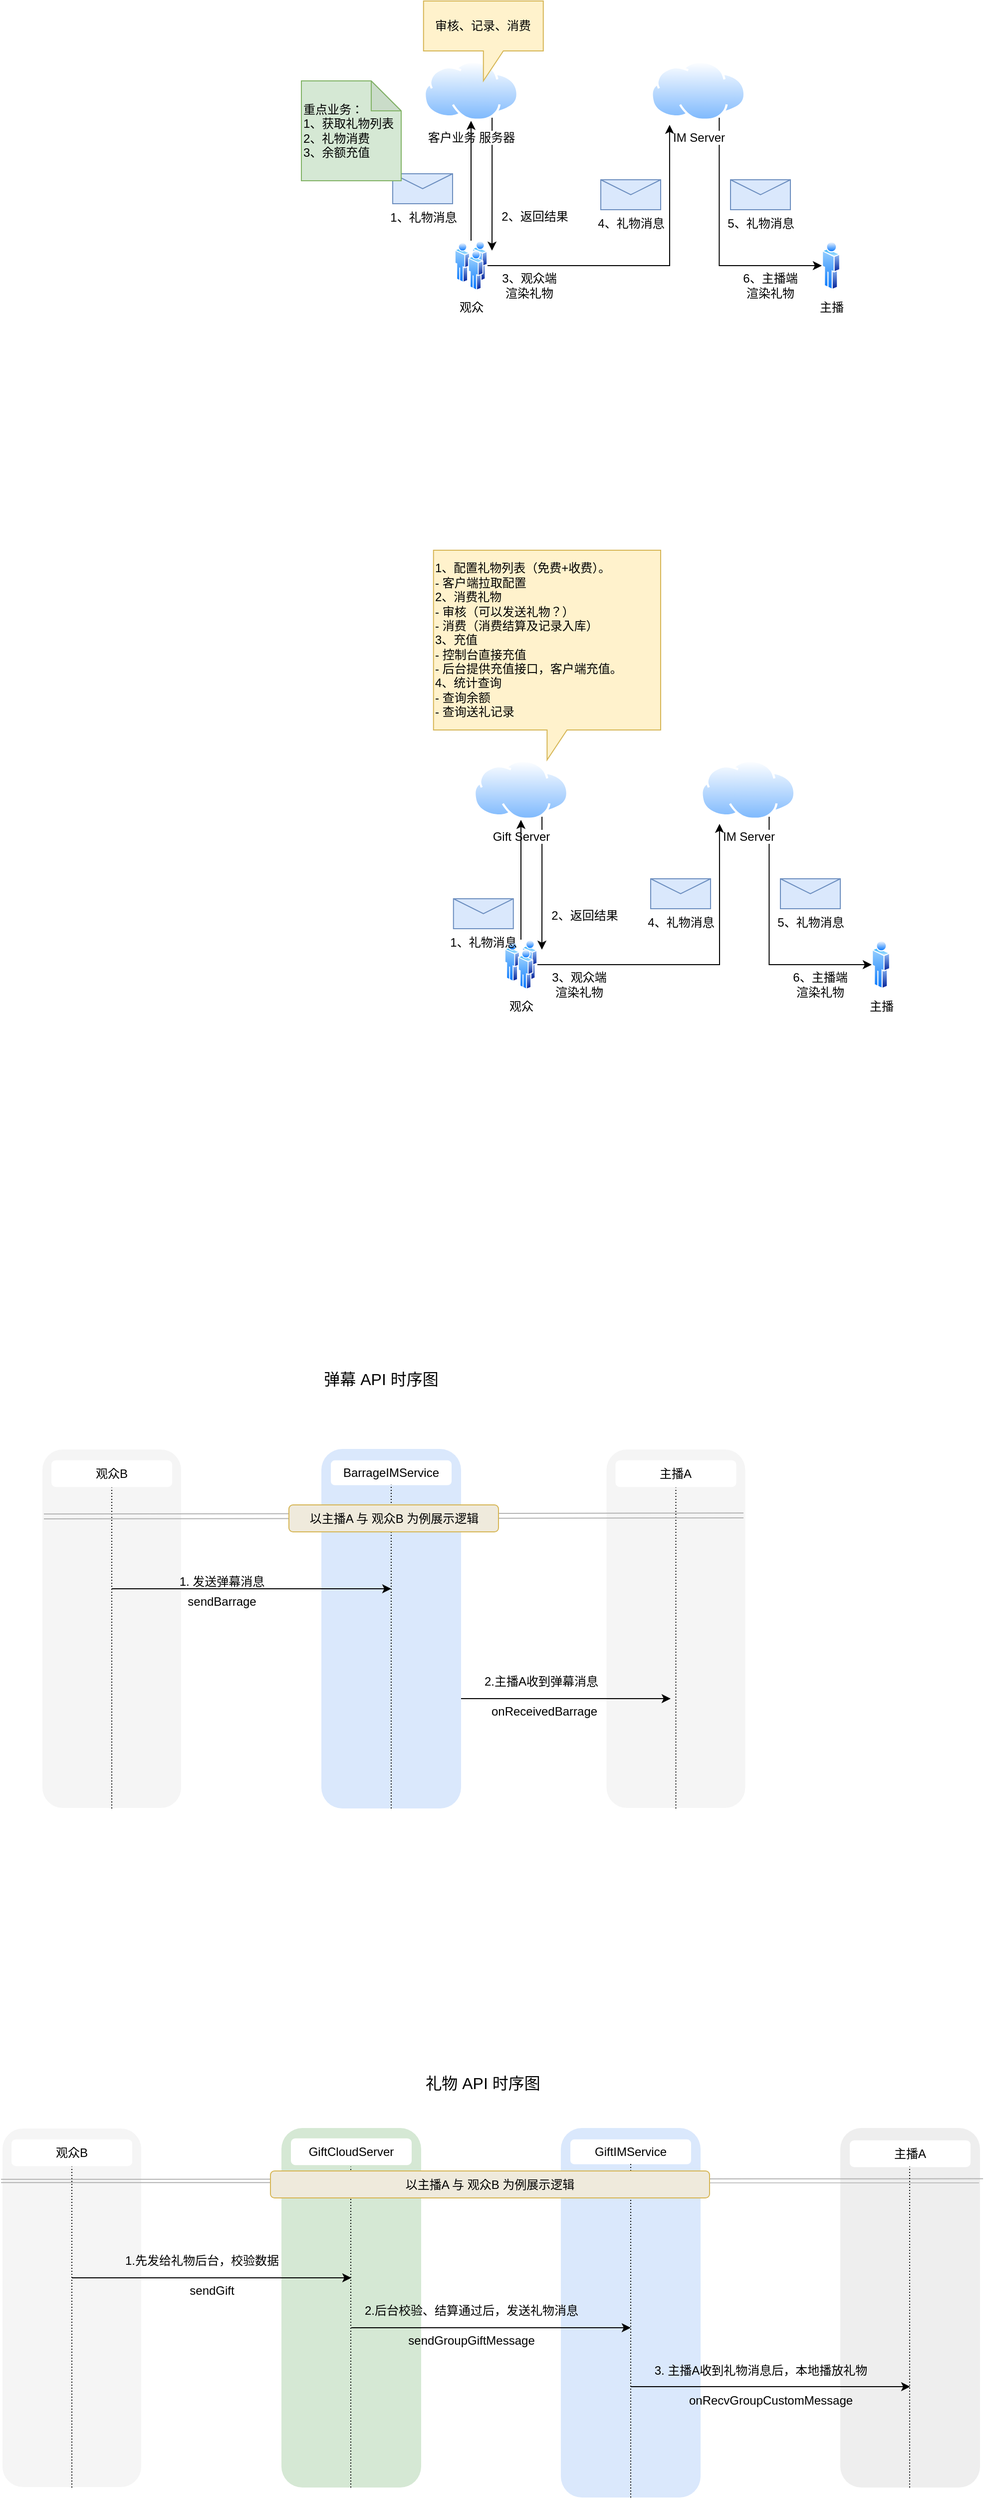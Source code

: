 <mxfile version="24.7.16">
  <diagram name="第 1 页" id="jcVEZMa674RAuCqElUsa">
    <mxGraphModel dx="2303" dy="1035" grid="1" gridSize="10" guides="1" tooltips="1" connect="1" arrows="1" fold="1" page="1" pageScale="1" pageWidth="827" pageHeight="1169" math="0" shadow="0">
      <root>
        <mxCell id="0" />
        <mxCell id="1" parent="0" />
        <mxCell id="g0dAhYQNbu406ivaat-B-29" style="edgeStyle=orthogonalEdgeStyle;rounded=0;orthogonalLoop=1;jettySize=auto;html=1;exitX=0.75;exitY=1;exitDx=0;exitDy=0;entryX=0;entryY=0.5;entryDx=0;entryDy=0;" parent="1" source="g0dAhYQNbu406ivaat-B-1" target="g0dAhYQNbu406ivaat-B-4" edge="1">
          <mxGeometry relative="1" as="geometry">
            <Array as="points">
              <mxPoint x="518" y="535" />
            </Array>
          </mxGeometry>
        </mxCell>
        <mxCell id="g0dAhYQNbu406ivaat-B-1" value="IM Server" style="image;aspect=fixed;perimeter=ellipsePerimeter;html=1;align=center;shadow=0;dashed=0;spacingTop=3;image=img/lib/active_directory/internet_cloud.svg;" parent="1" vertex="1">
          <mxGeometry x="450" y="330" width="95.24" height="60" as="geometry" />
        </mxCell>
        <mxCell id="g0dAhYQNbu406ivaat-B-26" style="edgeStyle=orthogonalEdgeStyle;rounded=0;orthogonalLoop=1;jettySize=auto;html=1;exitX=0.75;exitY=1;exitDx=0;exitDy=0;" parent="1" source="g0dAhYQNbu406ivaat-B-2" edge="1">
          <mxGeometry relative="1" as="geometry">
            <mxPoint x="291" y="520" as="targetPoint" />
          </mxGeometry>
        </mxCell>
        <mxCell id="g0dAhYQNbu406ivaat-B-2" value="客户业务 服务器" style="image;aspect=fixed;perimeter=ellipsePerimeter;html=1;align=center;shadow=0;dashed=0;spacingTop=3;image=img/lib/active_directory/internet_cloud.svg;" parent="1" vertex="1">
          <mxGeometry x="222.38" y="330" width="95.24" height="60" as="geometry" />
        </mxCell>
        <mxCell id="g0dAhYQNbu406ivaat-B-24" value="" style="edgeStyle=orthogonalEdgeStyle;rounded=0;orthogonalLoop=1;jettySize=auto;html=1;" parent="1" source="g0dAhYQNbu406ivaat-B-3" target="g0dAhYQNbu406ivaat-B-2" edge="1">
          <mxGeometry relative="1" as="geometry" />
        </mxCell>
        <mxCell id="g0dAhYQNbu406ivaat-B-3" value="观众" style="image;aspect=fixed;perimeter=ellipsePerimeter;html=1;align=center;shadow=0;dashed=0;spacingTop=3;image=img/lib/active_directory/users.svg;" parent="1" vertex="1">
          <mxGeometry x="253.5" y="510" width="33" height="50" as="geometry" />
        </mxCell>
        <mxCell id="g0dAhYQNbu406ivaat-B-4" value="主播" style="image;aspect=fixed;perimeter=ellipsePerimeter;html=1;align=center;shadow=0;dashed=0;spacingTop=3;image=img/lib/active_directory/user.svg;" parent="1" vertex="1">
          <mxGeometry x="621.5" y="510" width="18.5" height="50" as="geometry" />
        </mxCell>
        <mxCell id="g0dAhYQNbu406ivaat-B-13" value="审核、记录、消费" style="shape=callout;whiteSpace=wrap;html=1;perimeter=calloutPerimeter;fillColor=#fff2cc;strokeColor=#d6b656;" parent="1" vertex="1">
          <mxGeometry x="222.38" y="270" width="120" height="80" as="geometry" />
        </mxCell>
        <mxCell id="g0dAhYQNbu406ivaat-B-14" value="4、礼物消息" style="shape=message;html=1;html=1;outlineConnect=0;labelPosition=center;verticalLabelPosition=bottom;align=center;verticalAlign=top;fillColor=#dae8fc;strokeColor=#6c8ebf;" parent="1" vertex="1">
          <mxGeometry x="400" y="449" width="60" height="30" as="geometry" />
        </mxCell>
        <mxCell id="g0dAhYQNbu406ivaat-B-16" value="1、礼物消息" style="shape=message;html=1;html=1;outlineConnect=0;labelPosition=center;verticalLabelPosition=bottom;align=center;verticalAlign=top;fillColor=#dae8fc;strokeColor=#6c8ebf;" parent="1" vertex="1">
          <mxGeometry x="191.5" y="443" width="60" height="30" as="geometry" />
        </mxCell>
        <mxCell id="g0dAhYQNbu406ivaat-B-20" value="2、返回结果" style="text;html=1;align=center;verticalAlign=middle;whiteSpace=wrap;rounded=0;" parent="1" vertex="1">
          <mxGeometry x="297" y="471" width="73.5" height="30" as="geometry" />
        </mxCell>
        <mxCell id="g0dAhYQNbu406ivaat-B-21" value="5、礼物消息" style="shape=message;html=1;html=1;outlineConnect=0;labelPosition=center;verticalLabelPosition=bottom;align=center;verticalAlign=top;fillColor=#dae8fc;strokeColor=#6c8ebf;" parent="1" vertex="1">
          <mxGeometry x="530" y="449" width="60" height="30" as="geometry" />
        </mxCell>
        <mxCell id="g0dAhYQNbu406ivaat-B-27" style="edgeStyle=orthogonalEdgeStyle;rounded=0;orthogonalLoop=1;jettySize=auto;html=1;exitX=1;exitY=0.5;exitDx=0;exitDy=0;entryX=0.199;entryY=1.067;entryDx=0;entryDy=0;entryPerimeter=0;" parent="1" source="g0dAhYQNbu406ivaat-B-3" target="g0dAhYQNbu406ivaat-B-1" edge="1">
          <mxGeometry relative="1" as="geometry" />
        </mxCell>
        <mxCell id="g0dAhYQNbu406ivaat-B-37" value="6、主播端渲染礼物" style="text;html=1;align=center;verticalAlign=middle;whiteSpace=wrap;rounded=0;" parent="1" vertex="1">
          <mxGeometry x="540" y="540" width="60" height="30" as="geometry" />
        </mxCell>
        <mxCell id="g0dAhYQNbu406ivaat-B-38" value="3、观众端渲染礼物" style="text;html=1;align=center;verticalAlign=middle;whiteSpace=wrap;rounded=0;" parent="1" vertex="1">
          <mxGeometry x="297" y="540" width="63" height="30" as="geometry" />
        </mxCell>
        <mxCell id="g0dAhYQNbu406ivaat-B-39" value="&lt;div&gt;重点业务：&lt;/div&gt;1、获取礼物列表&lt;div&gt;2、礼物消费&lt;/div&gt;&lt;div&gt;3、余额充值&lt;/div&gt;" style="shape=note;whiteSpace=wrap;html=1;backgroundOutline=1;darkOpacity=0.05;align=left;fillColor=#d5e8d4;strokeColor=#82b366;" parent="1" vertex="1">
          <mxGeometry x="100" y="350" width="100" height="100" as="geometry" />
        </mxCell>
        <mxCell id="nutGatzAmaSmmzDg8kPc-3" style="edgeStyle=orthogonalEdgeStyle;rounded=0;orthogonalLoop=1;jettySize=auto;html=1;exitX=0.75;exitY=1;exitDx=0;exitDy=0;entryX=0;entryY=0.5;entryDx=0;entryDy=0;" parent="1" source="nutGatzAmaSmmzDg8kPc-4" target="nutGatzAmaSmmzDg8kPc-9" edge="1">
          <mxGeometry relative="1" as="geometry">
            <Array as="points">
              <mxPoint x="568" y="1235" />
            </Array>
          </mxGeometry>
        </mxCell>
        <mxCell id="nutGatzAmaSmmzDg8kPc-4" value="IM Server" style="image;aspect=fixed;perimeter=ellipsePerimeter;html=1;align=center;shadow=0;dashed=0;spacingTop=3;image=img/lib/active_directory/internet_cloud.svg;" parent="1" vertex="1">
          <mxGeometry x="500" y="1030" width="95.24" height="60" as="geometry" />
        </mxCell>
        <mxCell id="nutGatzAmaSmmzDg8kPc-5" style="edgeStyle=orthogonalEdgeStyle;rounded=0;orthogonalLoop=1;jettySize=auto;html=1;exitX=0.75;exitY=1;exitDx=0;exitDy=0;" parent="1" source="nutGatzAmaSmmzDg8kPc-6" edge="1">
          <mxGeometry relative="1" as="geometry">
            <mxPoint x="341" y="1220" as="targetPoint" />
          </mxGeometry>
        </mxCell>
        <mxCell id="nutGatzAmaSmmzDg8kPc-6" value="Gift Server" style="image;aspect=fixed;perimeter=ellipsePerimeter;html=1;align=center;shadow=0;dashed=0;spacingTop=3;image=img/lib/active_directory/internet_cloud.svg;" parent="1" vertex="1">
          <mxGeometry x="272.38" y="1030" width="95.24" height="60" as="geometry" />
        </mxCell>
        <mxCell id="nutGatzAmaSmmzDg8kPc-7" value="" style="edgeStyle=orthogonalEdgeStyle;rounded=0;orthogonalLoop=1;jettySize=auto;html=1;" parent="1" source="nutGatzAmaSmmzDg8kPc-8" target="nutGatzAmaSmmzDg8kPc-6" edge="1">
          <mxGeometry relative="1" as="geometry" />
        </mxCell>
        <mxCell id="nutGatzAmaSmmzDg8kPc-8" value="观众" style="image;aspect=fixed;perimeter=ellipsePerimeter;html=1;align=center;shadow=0;dashed=0;spacingTop=3;image=img/lib/active_directory/users.svg;" parent="1" vertex="1">
          <mxGeometry x="303.5" y="1210" width="33" height="50" as="geometry" />
        </mxCell>
        <mxCell id="nutGatzAmaSmmzDg8kPc-9" value="主播" style="image;aspect=fixed;perimeter=ellipsePerimeter;html=1;align=center;shadow=0;dashed=0;spacingTop=3;image=img/lib/active_directory/user.svg;" parent="1" vertex="1">
          <mxGeometry x="671.5" y="1210" width="18.5" height="50" as="geometry" />
        </mxCell>
        <mxCell id="nutGatzAmaSmmzDg8kPc-10" value="&lt;div&gt;1、配置礼物列表（免费+收费）。&lt;/div&gt;&lt;div&gt;- 客户端拉取配置&lt;/div&gt;&lt;div&gt;2、消费礼物&lt;/div&gt;&lt;div&gt;-&amp;nbsp;&lt;span style=&quot;background-color: initial;&quot;&gt;审核（可以发送礼物？）&lt;/span&gt;&lt;/div&gt;&lt;div&gt;&lt;span style=&quot;background-color: initial;&quot;&gt;- 消费（消费结算及记录入库）&lt;/span&gt;&lt;/div&gt;&lt;div&gt;&lt;span style=&quot;background-color: initial;&quot;&gt;3、充值&lt;/span&gt;&lt;/div&gt;&lt;div&gt;&lt;span style=&quot;background-color: initial;&quot;&gt;- 控制台直接充值&lt;/span&gt;&lt;/div&gt;&lt;div&gt;&lt;span style=&quot;background-color: initial;&quot;&gt;- 后台提供充值接口，客户端充值。&lt;/span&gt;&lt;/div&gt;&lt;div&gt;&lt;span style=&quot;background-color: initial;&quot;&gt;4、统计查询&lt;/span&gt;&lt;/div&gt;&lt;div&gt;&lt;span style=&quot;background-color: initial;&quot;&gt;- 查询余额&lt;/span&gt;&lt;/div&gt;&lt;div&gt;&lt;span style=&quot;background-color: initial;&quot;&gt;- 查询送礼记录&lt;/span&gt;&lt;/div&gt;" style="shape=callout;whiteSpace=wrap;html=1;perimeter=calloutPerimeter;fillColor=#fff2cc;strokeColor=#d6b656;align=left;" parent="1" vertex="1">
          <mxGeometry x="232.38" y="820" width="227.62" height="210" as="geometry" />
        </mxCell>
        <mxCell id="nutGatzAmaSmmzDg8kPc-11" value="4、礼物消息" style="shape=message;html=1;html=1;outlineConnect=0;labelPosition=center;verticalLabelPosition=bottom;align=center;verticalAlign=top;fillColor=#dae8fc;strokeColor=#6c8ebf;" parent="1" vertex="1">
          <mxGeometry x="450" y="1149" width="60" height="30" as="geometry" />
        </mxCell>
        <mxCell id="nutGatzAmaSmmzDg8kPc-12" value="1、礼物消息" style="shape=message;html=1;html=1;outlineConnect=0;labelPosition=center;verticalLabelPosition=bottom;align=center;verticalAlign=top;fillColor=#dae8fc;strokeColor=#6c8ebf;" parent="1" vertex="1">
          <mxGeometry x="252.38" y="1169" width="60" height="30" as="geometry" />
        </mxCell>
        <mxCell id="nutGatzAmaSmmzDg8kPc-13" value="2、返回结果" style="text;html=1;align=center;verticalAlign=middle;whiteSpace=wrap;rounded=0;" parent="1" vertex="1">
          <mxGeometry x="347" y="1171" width="73.5" height="30" as="geometry" />
        </mxCell>
        <mxCell id="nutGatzAmaSmmzDg8kPc-14" value="5、礼物消息" style="shape=message;html=1;html=1;outlineConnect=0;labelPosition=center;verticalLabelPosition=bottom;align=center;verticalAlign=top;fillColor=#dae8fc;strokeColor=#6c8ebf;" parent="1" vertex="1">
          <mxGeometry x="580" y="1149" width="60" height="30" as="geometry" />
        </mxCell>
        <mxCell id="nutGatzAmaSmmzDg8kPc-15" style="edgeStyle=orthogonalEdgeStyle;rounded=0;orthogonalLoop=1;jettySize=auto;html=1;exitX=1;exitY=0.5;exitDx=0;exitDy=0;entryX=0.199;entryY=1.067;entryDx=0;entryDy=0;entryPerimeter=0;" parent="1" source="nutGatzAmaSmmzDg8kPc-8" target="nutGatzAmaSmmzDg8kPc-4" edge="1">
          <mxGeometry relative="1" as="geometry" />
        </mxCell>
        <mxCell id="nutGatzAmaSmmzDg8kPc-16" value="6、主播端渲染礼物" style="text;html=1;align=center;verticalAlign=middle;whiteSpace=wrap;rounded=0;" parent="1" vertex="1">
          <mxGeometry x="590" y="1240" width="60" height="30" as="geometry" />
        </mxCell>
        <mxCell id="nutGatzAmaSmmzDg8kPc-17" value="3、观众端渲染礼物" style="text;html=1;align=center;verticalAlign=middle;whiteSpace=wrap;rounded=0;" parent="1" vertex="1">
          <mxGeometry x="347" y="1240" width="63" height="30" as="geometry" />
        </mxCell>
        <mxCell id="BIol5dCqHIM_bmdfUZsF-23" value="" style="group" parent="1" vertex="1" connectable="0">
          <mxGeometry x="-200" y="2400" width="140" height="360" as="geometry" />
        </mxCell>
        <mxCell id="BIol5dCqHIM_bmdfUZsF-15" value="" style="rounded=1;whiteSpace=wrap;html=1;fillColor=#f5f5f5;fontColor=#333333;strokeColor=#FFFFFF;" parent="BIol5dCqHIM_bmdfUZsF-23" vertex="1">
          <mxGeometry width="140" height="360" as="geometry" />
        </mxCell>
        <mxCell id="BIol5dCqHIM_bmdfUZsF-16" value="观众B" style="rounded=1;whiteSpace=wrap;html=1;strokeColor=#FFFFFF;" parent="BIol5dCqHIM_bmdfUZsF-23" vertex="1">
          <mxGeometry x="10" y="11.857" width="120" height="25.714" as="geometry" />
        </mxCell>
        <mxCell id="BIol5dCqHIM_bmdfUZsF-41" value="" style="endArrow=none;dashed=1;html=1;rounded=0;exitX=0.5;exitY=1;exitDx=0;exitDy=0;dashPattern=1 2;" parent="BIol5dCqHIM_bmdfUZsF-23" source="BIol5dCqHIM_bmdfUZsF-15" edge="1">
          <mxGeometry width="50" height="50" relative="1" as="geometry">
            <mxPoint x="340" y="173.571" as="sourcePoint" />
            <mxPoint x="70" y="38.571" as="targetPoint" />
          </mxGeometry>
        </mxCell>
        <mxCell id="BIol5dCqHIM_bmdfUZsF-24" value="" style="group" parent="1" vertex="1" connectable="0">
          <mxGeometry x="360" y="2400" width="140" height="370" as="geometry" />
        </mxCell>
        <mxCell id="BIol5dCqHIM_bmdfUZsF-25" value="" style="rounded=1;whiteSpace=wrap;html=1;fillColor=#dae8fc;strokeColor=none;" parent="BIol5dCqHIM_bmdfUZsF-24" vertex="1">
          <mxGeometry width="140" height="370" as="geometry" />
        </mxCell>
        <mxCell id="BIol5dCqHIM_bmdfUZsF-26" value="GiftIMService" style="rounded=1;whiteSpace=wrap;html=1;strokeColor=#FFFFFF;" parent="BIol5dCqHIM_bmdfUZsF-24" vertex="1">
          <mxGeometry x="10" y="11.935" width="120" height="23.871" as="geometry" />
        </mxCell>
        <mxCell id="BIol5dCqHIM_bmdfUZsF-45" value="" style="endArrow=none;dashed=1;html=1;rounded=0;exitX=0.5;exitY=1;exitDx=0;exitDy=0;dashPattern=1 2;entryX=0.5;entryY=1;entryDx=0;entryDy=0;" parent="BIol5dCqHIM_bmdfUZsF-24" source="BIol5dCqHIM_bmdfUZsF-25" target="BIol5dCqHIM_bmdfUZsF-26" edge="1">
          <mxGeometry width="50" height="50" relative="1" as="geometry">
            <mxPoint x="60" y="393.871" as="sourcePoint" />
            <mxPoint x="60" y="95.484" as="targetPoint" />
          </mxGeometry>
        </mxCell>
        <mxCell id="BIol5dCqHIM_bmdfUZsF-27" value="" style="group" parent="1" vertex="1" connectable="0">
          <mxGeometry x="80" y="2400" width="140" height="360" as="geometry" />
        </mxCell>
        <mxCell id="BIol5dCqHIM_bmdfUZsF-28" value="" style="rounded=1;whiteSpace=wrap;html=1;fillColor=#d5e8d4;strokeColor=none;" parent="BIol5dCqHIM_bmdfUZsF-27" vertex="1">
          <mxGeometry width="140" height="360" as="geometry" />
        </mxCell>
        <mxCell id="BIol5dCqHIM_bmdfUZsF-29" value="GiftCloudServer" style="rounded=1;whiteSpace=wrap;html=1;strokeColor=#FFFFFF;" parent="BIol5dCqHIM_bmdfUZsF-27" vertex="1">
          <mxGeometry x="10" y="10.857" width="120" height="25.714" as="geometry" />
        </mxCell>
        <mxCell id="BIol5dCqHIM_bmdfUZsF-44" value="" style="endArrow=none;dashed=1;html=1;rounded=0;exitX=0.5;exitY=1;exitDx=0;exitDy=0;dashPattern=1 2;" parent="BIol5dCqHIM_bmdfUZsF-27" edge="1">
          <mxGeometry width="50" height="50" relative="1" as="geometry">
            <mxPoint x="69.5" y="360" as="sourcePoint" />
            <mxPoint x="69.5" y="38.571" as="targetPoint" />
          </mxGeometry>
        </mxCell>
        <mxCell id="BIol5dCqHIM_bmdfUZsF-30" value="" style="group" parent="1" vertex="1" connectable="0">
          <mxGeometry x="640" y="2400" width="140" height="360" as="geometry" />
        </mxCell>
        <mxCell id="BIol5dCqHIM_bmdfUZsF-31" value="" style="rounded=1;whiteSpace=wrap;html=1;fillColor=#eeeeee;strokeColor=none;" parent="BIol5dCqHIM_bmdfUZsF-30" vertex="1">
          <mxGeometry width="140" height="360" as="geometry" />
        </mxCell>
        <mxCell id="BIol5dCqHIM_bmdfUZsF-32" value="主播A" style="rounded=1;whiteSpace=wrap;html=1;strokeColor=#FFFFFF;" parent="BIol5dCqHIM_bmdfUZsF-30" vertex="1">
          <mxGeometry x="10" y="12.857" width="120" height="25.714" as="geometry" />
        </mxCell>
        <mxCell id="BIol5dCqHIM_bmdfUZsF-34" value="" style="endArrow=none;html=1;rounded=0;strokeColor=#B3B3B3;entryX=0.993;entryY=0.152;entryDx=0;entryDy=0;entryPerimeter=0;" parent="BIol5dCqHIM_bmdfUZsF-30" target="BIol5dCqHIM_bmdfUZsF-31" edge="1">
          <mxGeometry width="50" height="50" relative="1" as="geometry">
            <mxPoint x="-841" y="54.643" as="sourcePoint" />
            <mxPoint x="129" y="54.643" as="targetPoint" />
          </mxGeometry>
        </mxCell>
        <mxCell id="BIol5dCqHIM_bmdfUZsF-33" value="" style="endArrow=none;html=1;rounded=0;strokeColor=#B3B3B3;entryX=1.029;entryY=0.141;entryDx=0;entryDy=0;entryPerimeter=0;" parent="BIol5dCqHIM_bmdfUZsF-30" edge="1">
          <mxGeometry width="50" height="50" relative="1" as="geometry">
            <mxPoint x="-841" y="51.429" as="sourcePoint" />
            <mxPoint x="143.06" y="50.76" as="targetPoint" />
          </mxGeometry>
        </mxCell>
        <mxCell id="BIol5dCqHIM_bmdfUZsF-46" value="" style="endArrow=none;dashed=1;html=1;rounded=0;exitX=0.5;exitY=1;exitDx=0;exitDy=0;dashPattern=1 2;" parent="BIol5dCqHIM_bmdfUZsF-30" edge="1">
          <mxGeometry width="50" height="50" relative="1" as="geometry">
            <mxPoint x="69.5" y="360" as="sourcePoint" />
            <mxPoint x="69.5" y="38.571" as="targetPoint" />
          </mxGeometry>
        </mxCell>
        <mxCell id="BIol5dCqHIM_bmdfUZsF-36" value="礼物 API 时序图" style="rounded=0;whiteSpace=wrap;html=1;fontSize=16;strokeColor=none;" parent="1" vertex="1">
          <mxGeometry x="222.38" y="2325" width="120" height="60" as="geometry" />
        </mxCell>
        <mxCell id="BIol5dCqHIM_bmdfUZsF-39" value="以主播A 与 观众B 为例展示逻辑" style="rounded=1;whiteSpace=wrap;html=1;fillColor=#EFEADC;strokeColor=#d6b656;" parent="1" vertex="1">
          <mxGeometry x="69" y="2443" width="440" height="27" as="geometry" />
        </mxCell>
        <mxCell id="BIol5dCqHIM_bmdfUZsF-47" value="" style="endArrow=classic;html=1;rounded=0;" parent="1" edge="1">
          <mxGeometry width="50" height="50" relative="1" as="geometry">
            <mxPoint x="-130" y="2550" as="sourcePoint" />
            <mxPoint x="150" y="2550" as="targetPoint" />
          </mxGeometry>
        </mxCell>
        <mxCell id="BIol5dCqHIM_bmdfUZsF-48" value="sendGift" style="text;html=1;align=center;verticalAlign=middle;resizable=0;points=[];autosize=1;strokeColor=none;fillColor=none;" parent="1" vertex="1">
          <mxGeometry x="-25" y="2548" width="70" height="30" as="geometry" />
        </mxCell>
        <mxCell id="BIol5dCqHIM_bmdfUZsF-49" value="1.先发给礼物后台，校验数据" style="text;html=1;align=center;verticalAlign=middle;resizable=0;points=[];autosize=1;strokeColor=none;fillColor=none;" parent="1" vertex="1">
          <mxGeometry x="-90" y="2518" width="180" height="30" as="geometry" />
        </mxCell>
        <mxCell id="BIol5dCqHIM_bmdfUZsF-50" value="" style="endArrow=classic;html=1;rounded=0;" parent="1" edge="1">
          <mxGeometry width="50" height="50" relative="1" as="geometry">
            <mxPoint x="150" y="2600" as="sourcePoint" />
            <mxPoint x="430" y="2600" as="targetPoint" />
          </mxGeometry>
        </mxCell>
        <mxCell id="BIol5dCqHIM_bmdfUZsF-52" value="2.后台校验、结算通过后，发送礼物消息" style="text;html=1;align=center;verticalAlign=middle;resizable=0;points=[];autosize=1;strokeColor=none;fillColor=none;" parent="1" vertex="1">
          <mxGeometry x="154" y="2570" width="232" height="26" as="geometry" />
        </mxCell>
        <mxCell id="BIol5dCqHIM_bmdfUZsF-55" value="sendGroupGiftMessage" style="text;html=1;align=center;verticalAlign=middle;resizable=0;points=[];autosize=1;strokeColor=none;fillColor=none;" parent="1" vertex="1">
          <mxGeometry x="195" y="2598" width="150" height="30" as="geometry" />
        </mxCell>
        <mxCell id="BIol5dCqHIM_bmdfUZsF-56" value="onRecvGroupCustomMessage" style="text;html=1;align=center;verticalAlign=middle;resizable=0;points=[];autosize=1;strokeColor=none;fillColor=none;" parent="1" vertex="1">
          <mxGeometry x="475" y="2658" width="190" height="30" as="geometry" />
        </mxCell>
        <mxCell id="BIol5dCqHIM_bmdfUZsF-57" value="3. 主播A收到礼物消息后，本地播放礼物" style="text;html=1;align=center;verticalAlign=middle;resizable=0;points=[];autosize=1;strokeColor=none;fillColor=none;" parent="1" vertex="1">
          <mxGeometry x="440" y="2628" width="240" height="30" as="geometry" />
        </mxCell>
        <mxCell id="BIol5dCqHIM_bmdfUZsF-54" value="" style="endArrow=classic;html=1;rounded=0;" parent="1" edge="1">
          <mxGeometry width="50" height="50" relative="1" as="geometry">
            <mxPoint x="430" y="2659.003" as="sourcePoint" />
            <mxPoint x="710" y="2659.003" as="targetPoint" />
          </mxGeometry>
        </mxCell>
        <mxCell id="24WdsLfVIEtXJVcazkG--1" value="" style="group" vertex="1" connectable="0" parent="1">
          <mxGeometry x="-160" y="1720" width="140" height="360" as="geometry" />
        </mxCell>
        <mxCell id="24WdsLfVIEtXJVcazkG--2" value="" style="rounded=1;whiteSpace=wrap;html=1;fillColor=#f5f5f5;fontColor=#333333;strokeColor=#FFFFFF;" vertex="1" parent="24WdsLfVIEtXJVcazkG--1">
          <mxGeometry width="140" height="360" as="geometry" />
        </mxCell>
        <mxCell id="24WdsLfVIEtXJVcazkG--3" value="观众B" style="rounded=1;whiteSpace=wrap;html=1;strokeColor=#FFFFFF;" vertex="1" parent="24WdsLfVIEtXJVcazkG--1">
          <mxGeometry x="10" y="11.857" width="120" height="25.714" as="geometry" />
        </mxCell>
        <mxCell id="24WdsLfVIEtXJVcazkG--4" value="" style="endArrow=none;dashed=1;html=1;rounded=0;exitX=0.5;exitY=1;exitDx=0;exitDy=0;dashPattern=1 2;" edge="1" parent="24WdsLfVIEtXJVcazkG--1" source="24WdsLfVIEtXJVcazkG--2">
          <mxGeometry width="50" height="50" relative="1" as="geometry">
            <mxPoint x="340" y="173.571" as="sourcePoint" />
            <mxPoint x="70" y="38.571" as="targetPoint" />
          </mxGeometry>
        </mxCell>
        <mxCell id="24WdsLfVIEtXJVcazkG--5" value="" style="group" vertex="1" connectable="0" parent="1">
          <mxGeometry x="405.24" y="1720" width="140" height="360" as="geometry" />
        </mxCell>
        <mxCell id="24WdsLfVIEtXJVcazkG--6" value="" style="rounded=1;whiteSpace=wrap;html=1;fillColor=#f5f5f5;fontColor=#333333;strokeColor=#FFFFFF;" vertex="1" parent="24WdsLfVIEtXJVcazkG--5">
          <mxGeometry width="140" height="360" as="geometry" />
        </mxCell>
        <mxCell id="24WdsLfVIEtXJVcazkG--7" value="主播A" style="rounded=1;whiteSpace=wrap;html=1;strokeColor=#FFFFFF;" vertex="1" parent="24WdsLfVIEtXJVcazkG--5">
          <mxGeometry x="10" y="11.857" width="120" height="25.714" as="geometry" />
        </mxCell>
        <mxCell id="24WdsLfVIEtXJVcazkG--8" value="" style="endArrow=none;dashed=1;html=1;rounded=0;exitX=0.5;exitY=1;exitDx=0;exitDy=0;dashPattern=1 2;" edge="1" parent="24WdsLfVIEtXJVcazkG--5" source="24WdsLfVIEtXJVcazkG--6">
          <mxGeometry width="50" height="50" relative="1" as="geometry">
            <mxPoint x="340" y="173.571" as="sourcePoint" />
            <mxPoint x="70" y="38.571" as="targetPoint" />
          </mxGeometry>
        </mxCell>
        <mxCell id="24WdsLfVIEtXJVcazkG--25" value="" style="endArrow=classic;html=1;rounded=0;" edge="1" parent="24WdsLfVIEtXJVcazkG--5">
          <mxGeometry width="50" height="50" relative="1" as="geometry">
            <mxPoint x="-215.24" y="250" as="sourcePoint" />
            <mxPoint x="64.76" y="250" as="targetPoint" />
          </mxGeometry>
        </mxCell>
        <mxCell id="24WdsLfVIEtXJVcazkG--9" value="" style="group" vertex="1" connectable="0" parent="1">
          <mxGeometry x="120" y="1720" width="175" height="370" as="geometry" />
        </mxCell>
        <mxCell id="24WdsLfVIEtXJVcazkG--10" value="" style="rounded=1;whiteSpace=wrap;html=1;fillColor=#dae8fc;strokeColor=none;" vertex="1" parent="24WdsLfVIEtXJVcazkG--9">
          <mxGeometry width="140" height="360" as="geometry" />
        </mxCell>
        <mxCell id="24WdsLfVIEtXJVcazkG--11" value="BarrageIMService" style="rounded=1;whiteSpace=wrap;html=1;strokeColor=#FFFFFF;" vertex="1" parent="24WdsLfVIEtXJVcazkG--9">
          <mxGeometry x="10" y="11.935" width="120" height="23.871" as="geometry" />
        </mxCell>
        <mxCell id="24WdsLfVIEtXJVcazkG--12" value="" style="endArrow=none;dashed=1;html=1;rounded=0;exitX=0.5;exitY=1;exitDx=0;exitDy=0;dashPattern=1 2;entryX=0.5;entryY=1;entryDx=0;entryDy=0;" edge="1" parent="24WdsLfVIEtXJVcazkG--9" source="24WdsLfVIEtXJVcazkG--10" target="24WdsLfVIEtXJVcazkG--11">
          <mxGeometry width="50" height="50" relative="1" as="geometry">
            <mxPoint x="60" y="393.871" as="sourcePoint" />
            <mxPoint x="60" y="95.484" as="targetPoint" />
          </mxGeometry>
        </mxCell>
        <mxCell id="24WdsLfVIEtXJVcazkG--14" value="" style="endArrow=classic;html=1;rounded=0;" edge="1" parent="24WdsLfVIEtXJVcazkG--9">
          <mxGeometry width="50" height="50" relative="1" as="geometry">
            <mxPoint x="-210" y="140" as="sourcePoint" />
            <mxPoint x="70" y="140" as="targetPoint" />
          </mxGeometry>
        </mxCell>
        <mxCell id="24WdsLfVIEtXJVcazkG--13" value="弹幕 API 时序图" style="rounded=0;whiteSpace=wrap;html=1;fontSize=16;strokeColor=none;" vertex="1" parent="1">
          <mxGeometry x="120" y="1620" width="120" height="60" as="geometry" />
        </mxCell>
        <mxCell id="24WdsLfVIEtXJVcazkG--15" value="1. 发送弹幕消息" style="text;html=1;align=center;verticalAlign=middle;resizable=0;points=[];autosize=1;strokeColor=none;fillColor=none;" vertex="1" parent="1">
          <mxGeometry x="-35" y="1838" width="110" height="30" as="geometry" />
        </mxCell>
        <mxCell id="24WdsLfVIEtXJVcazkG--16" value="sendBarrage" style="text;html=1;align=center;verticalAlign=middle;resizable=0;points=[];autosize=1;strokeColor=none;fillColor=none;" vertex="1" parent="1">
          <mxGeometry x="-25" y="1858" width="90" height="30" as="geometry" />
        </mxCell>
        <mxCell id="24WdsLfVIEtXJVcazkG--23" value="" style="group" vertex="1" connectable="0" parent="1">
          <mxGeometry x="-158" y="1789" width="701" height="14" as="geometry" />
        </mxCell>
        <mxCell id="24WdsLfVIEtXJVcazkG--19" value="" style="endArrow=none;html=1;rounded=0;exitX=0.014;exitY=0.181;exitDx=0;exitDy=0;exitPerimeter=0;entryX=0.984;entryY=0.178;entryDx=0;entryDy=0;entryPerimeter=0;strokeColor=#B3B3B3;" edge="1" parent="24WdsLfVIEtXJVcazkG--23" source="24WdsLfVIEtXJVcazkG--2" target="24WdsLfVIEtXJVcazkG--6">
          <mxGeometry width="50" height="50" relative="1" as="geometry">
            <mxPoint x="318" y="291" as="sourcePoint" />
            <mxPoint x="708" y="1" as="targetPoint" />
          </mxGeometry>
        </mxCell>
        <mxCell id="24WdsLfVIEtXJVcazkG--20" value="" style="endArrow=none;html=1;rounded=0;exitX=0.014;exitY=0.181;exitDx=0;exitDy=0;exitPerimeter=0;entryX=0.984;entryY=0.178;entryDx=0;entryDy=0;entryPerimeter=0;strokeColor=#B3B3B3;" edge="1" parent="24WdsLfVIEtXJVcazkG--23">
          <mxGeometry width="50" height="50" relative="1" as="geometry">
            <mxPoint y="1" as="sourcePoint" />
            <mxPoint x="701" as="targetPoint" />
          </mxGeometry>
        </mxCell>
        <mxCell id="24WdsLfVIEtXJVcazkG--21" value="以主播A 与 观众B 为例展示逻辑" style="rounded=1;whiteSpace=wrap;html=1;fillColor=#EFEADC;strokeColor=#d6b656;" vertex="1" parent="24WdsLfVIEtXJVcazkG--23">
          <mxGeometry x="245.5" y="-13" width="210" height="27" as="geometry" />
        </mxCell>
        <mxCell id="24WdsLfVIEtXJVcazkG--26" value="2.主播A收到弹幕消息" style="text;html=1;align=center;verticalAlign=middle;resizable=0;points=[];autosize=1;strokeColor=none;fillColor=none;" vertex="1" parent="1">
          <mxGeometry x="270" y="1938" width="140" height="30" as="geometry" />
        </mxCell>
        <mxCell id="24WdsLfVIEtXJVcazkG--27" value="onReceivedBarrage" style="text;html=1;align=center;verticalAlign=middle;resizable=0;points=[];autosize=1;strokeColor=none;fillColor=none;" vertex="1" parent="1">
          <mxGeometry x="277.62" y="1968" width="130" height="30" as="geometry" />
        </mxCell>
      </root>
    </mxGraphModel>
  </diagram>
</mxfile>
